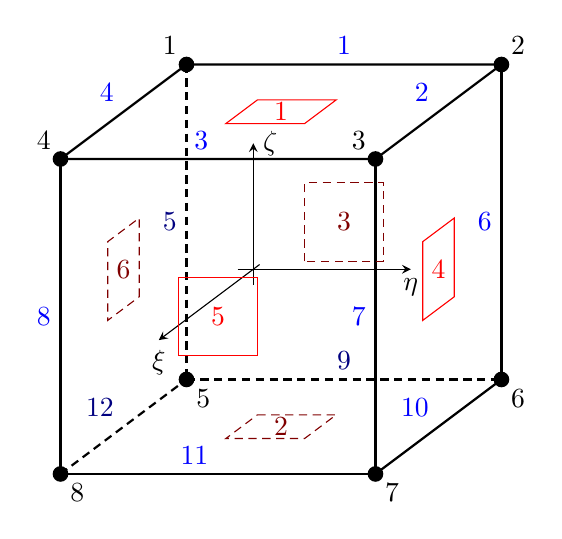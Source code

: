 \begin{tikzpicture}[scale=2,>=stealth,
  x={(-0.4cm,-0.3cm)}, y={ (1cm,0cm) }, z={(0cm,1cm)}]
 \tikzstyle{elemnode} = [fill,circle,inner sep=2]
 \tikzstyle{background} = [densely dashed]
 \newcommand{\fs}{0.25}
 
% Coord.sys. (shifted for readability)
 \draw[->,xshift=-5] (-0.1,0,0) -- (1.5,0,0) node[at end,below] {$\xi$};
 \draw[->,xshift=-5] (0,-0.1,0) -- (0,1,0) node[at end,below] {$\eta$};
 \draw[->,xshift=-5] (0,0,-0.1) -- (0,0,0.8) node[at end,right] {$\zeta$};

% Can't use rectangle in 3d
 \draw[thick] (-1,-1,1) -- (-1,1,1) -- (1,1,1) -- (1,-1,1) -- cycle;
 \draw[thick,background] (-1,-1,-1) -- (-1,1,-1);
 \draw[thick] (-1,1,-1)-- (1,1,-1);
 \draw[thick] (1,1,-1) -- (1,-1,-1);
 \draw[thick,background] (1,-1,-1) -- (-1,-1,-1);
 \draw[thick,background] (-1,-1,1) -- (-1,-1,-1);
 \draw[thick] (-1,1,1) -- (-1,1,-1);
 \draw[thick] (1,-1,1) -- (1,-1,-1);
 \draw[thick] (1,1,1) -- (1,1,-1);

% Faces
 \draw[red] (1,-\fs,-\fs) -- (1,-\fs,\fs) -- (1,\fs,\fs) -- (1,\fs,-\fs) -- cycle;
 \node[red] at (1,0,0) {5};
 \draw[red] (-\fs,1,-\fs) -- (-\fs,1,\fs) -- (\fs,1,\fs) -- (\fs,1,-\fs) -- cycle;
 \node[red] at (0,1,0) {4};
 \draw[red] (-\fs,-\fs,1) -- (-\fs,\fs,1) -- (\fs,\fs,1) -- (\fs,-\fs,1) -- cycle;
 \node[red] at (0,0,1) {1};
 \draw[red!50!black,background] (-1,-\fs,-\fs) -- (-1,-\fs,\fs) -- (-1,\fs,\fs) -- (-1,\fs,-\fs) -- cycle;
 \node[red!50!black] at (-1,0,0) {3};
 \draw[red!50!black,background] (-\fs,-1,-\fs) -- (-\fs,-1,\fs) -- (\fs,-1,\fs) -- (\fs,-1,-\fs) -- cycle;
 \node[red!50!black] at (0,-1,0) {6};
 \draw[red!50!black,background] (-\fs,-\fs,-1) -- (-\fs,\fs,-1) -- (\fs,\fs,-1) -- (\fs,-\fs,-1) -- cycle;
 \node[red!50!black] at (0,0,-1) {2};

% Nodes
 \node[elemnode] (n1) at (-1,-1, 1) {}; \node[above left] at (n1) {1};
 \node[elemnode] (n2) at (-1, 1, 1) {}; \node[above right] at (n2) {2};
 \node[elemnode] (n3) at ( 1, 1, 1) {}; \node[above left] at (n3) {3};
 \node[elemnode] (n4) at ( 1,-1, 1) {}; \node[above left] at (n4) {4};
 \node[elemnode] (n5) at (-1,-1,-1) {}; \node[below right] at (n5) {5};
 \node[elemnode] (n6) at (-1, 1,-1) {}; \node[below right] at (n6) {6};
 \node[elemnode] (n7) at ( 1, 1,-1) {}; \node[below right] at (n7) {7};
 \node[elemnode] (n8) at ( 1,-1,-1) {}; \node[below right] at (n8) {8};

% Edges
 \node[blue,above] at (-1,0,1) {1};
 \node[blue,above left] at (0,1,1) {2};
 \node[blue,above left] at (1,0,1) {3};
 \node[blue,above left] at (0,-1,1) {4};

 \node[blue!50!black,left] at (-1,-1,0) {5};
 \node[blue,left] at (-1,1,0) {6};
 \node[blue,left] at (1,1,0) {7};
 \node[blue,left] at (1,-1,0) {8};

 \node[blue!50!black,above] at (-1,0,-1) {9};
 \node[blue,above left] at (0,1,-1) {10};
 \node[blue,above left] at (1,0,-1) {11};
 \node[blue!50!black,above left] at (0,-1,-1) {12};
\end{tikzpicture}
